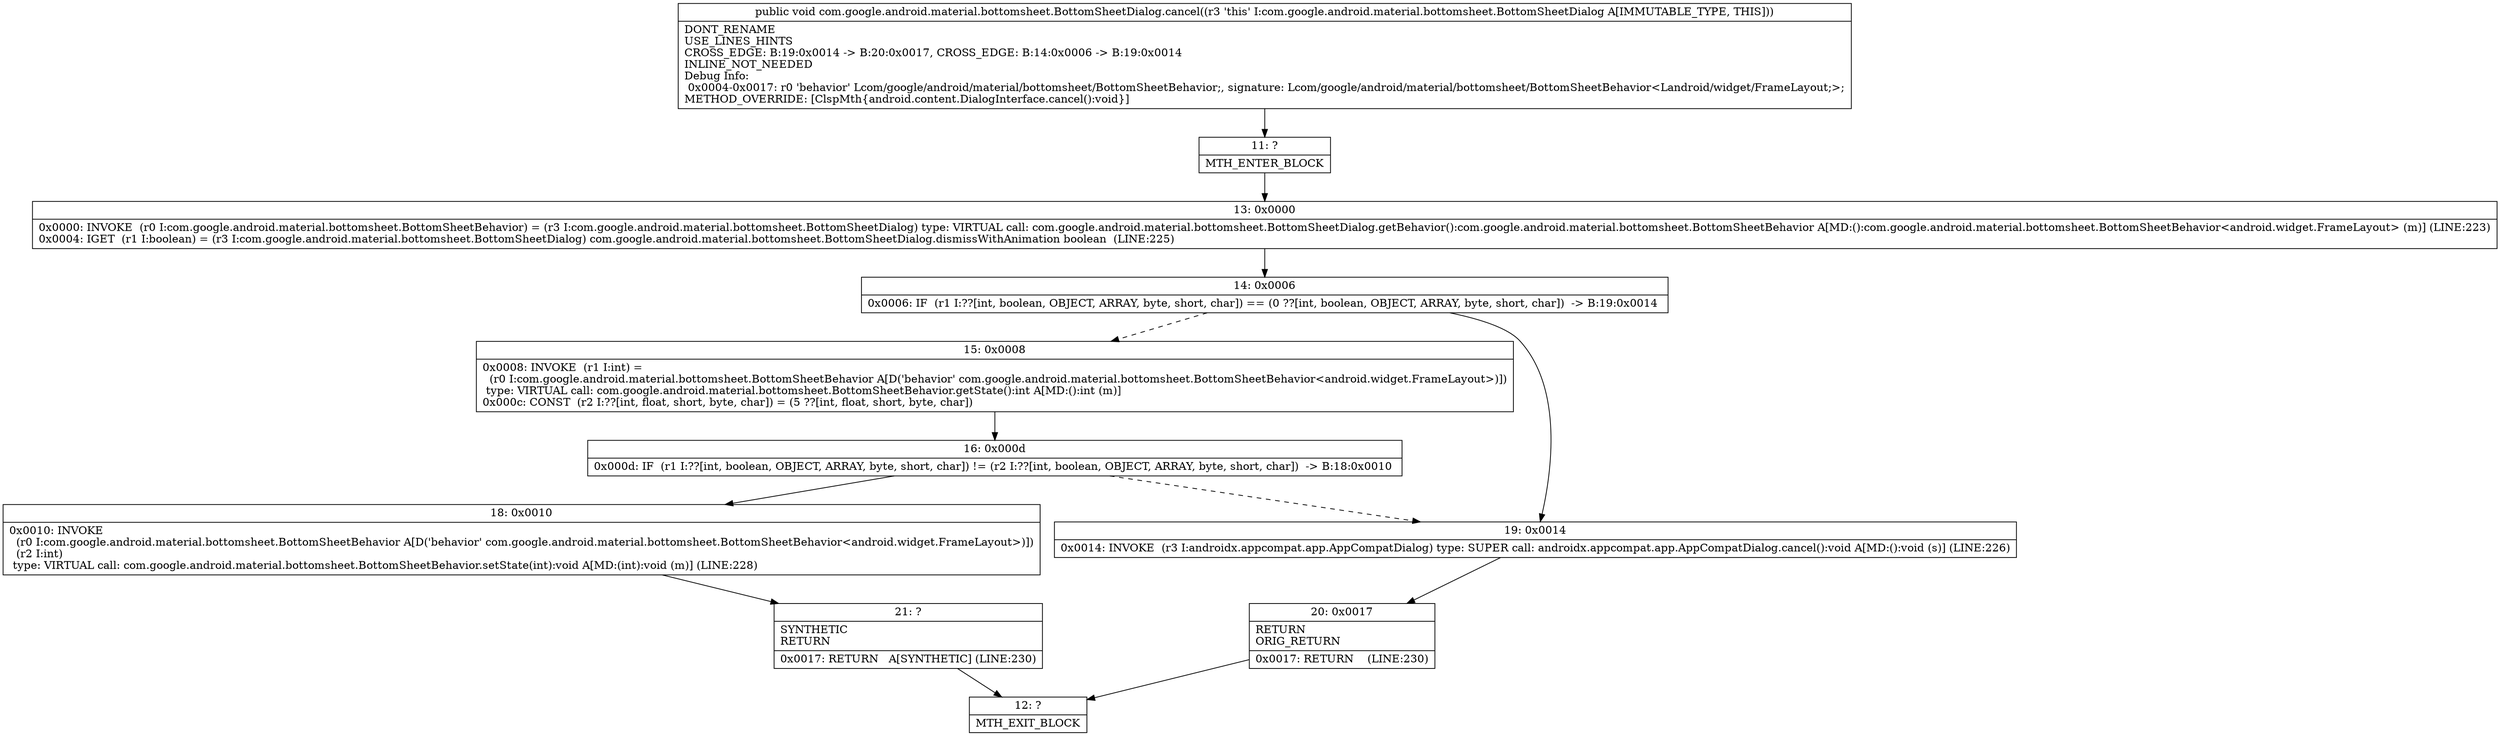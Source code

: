 digraph "CFG forcom.google.android.material.bottomsheet.BottomSheetDialog.cancel()V" {
Node_11 [shape=record,label="{11\:\ ?|MTH_ENTER_BLOCK\l}"];
Node_13 [shape=record,label="{13\:\ 0x0000|0x0000: INVOKE  (r0 I:com.google.android.material.bottomsheet.BottomSheetBehavior) = (r3 I:com.google.android.material.bottomsheet.BottomSheetDialog) type: VIRTUAL call: com.google.android.material.bottomsheet.BottomSheetDialog.getBehavior():com.google.android.material.bottomsheet.BottomSheetBehavior A[MD:():com.google.android.material.bottomsheet.BottomSheetBehavior\<android.widget.FrameLayout\> (m)] (LINE:223)\l0x0004: IGET  (r1 I:boolean) = (r3 I:com.google.android.material.bottomsheet.BottomSheetDialog) com.google.android.material.bottomsheet.BottomSheetDialog.dismissWithAnimation boolean  (LINE:225)\l}"];
Node_14 [shape=record,label="{14\:\ 0x0006|0x0006: IF  (r1 I:??[int, boolean, OBJECT, ARRAY, byte, short, char]) == (0 ??[int, boolean, OBJECT, ARRAY, byte, short, char])  \-\> B:19:0x0014 \l}"];
Node_15 [shape=record,label="{15\:\ 0x0008|0x0008: INVOKE  (r1 I:int) = \l  (r0 I:com.google.android.material.bottomsheet.BottomSheetBehavior A[D('behavior' com.google.android.material.bottomsheet.BottomSheetBehavior\<android.widget.FrameLayout\>)])\l type: VIRTUAL call: com.google.android.material.bottomsheet.BottomSheetBehavior.getState():int A[MD:():int (m)]\l0x000c: CONST  (r2 I:??[int, float, short, byte, char]) = (5 ??[int, float, short, byte, char]) \l}"];
Node_16 [shape=record,label="{16\:\ 0x000d|0x000d: IF  (r1 I:??[int, boolean, OBJECT, ARRAY, byte, short, char]) != (r2 I:??[int, boolean, OBJECT, ARRAY, byte, short, char])  \-\> B:18:0x0010 \l}"];
Node_18 [shape=record,label="{18\:\ 0x0010|0x0010: INVOKE  \l  (r0 I:com.google.android.material.bottomsheet.BottomSheetBehavior A[D('behavior' com.google.android.material.bottomsheet.BottomSheetBehavior\<android.widget.FrameLayout\>)])\l  (r2 I:int)\l type: VIRTUAL call: com.google.android.material.bottomsheet.BottomSheetBehavior.setState(int):void A[MD:(int):void (m)] (LINE:228)\l}"];
Node_21 [shape=record,label="{21\:\ ?|SYNTHETIC\lRETURN\l|0x0017: RETURN   A[SYNTHETIC] (LINE:230)\l}"];
Node_12 [shape=record,label="{12\:\ ?|MTH_EXIT_BLOCK\l}"];
Node_19 [shape=record,label="{19\:\ 0x0014|0x0014: INVOKE  (r3 I:androidx.appcompat.app.AppCompatDialog) type: SUPER call: androidx.appcompat.app.AppCompatDialog.cancel():void A[MD:():void (s)] (LINE:226)\l}"];
Node_20 [shape=record,label="{20\:\ 0x0017|RETURN\lORIG_RETURN\l|0x0017: RETURN    (LINE:230)\l}"];
MethodNode[shape=record,label="{public void com.google.android.material.bottomsheet.BottomSheetDialog.cancel((r3 'this' I:com.google.android.material.bottomsheet.BottomSheetDialog A[IMMUTABLE_TYPE, THIS]))  | DONT_RENAME\lUSE_LINES_HINTS\lCROSS_EDGE: B:19:0x0014 \-\> B:20:0x0017, CROSS_EDGE: B:14:0x0006 \-\> B:19:0x0014\lINLINE_NOT_NEEDED\lDebug Info:\l  0x0004\-0x0017: r0 'behavior' Lcom\/google\/android\/material\/bottomsheet\/BottomSheetBehavior;, signature: Lcom\/google\/android\/material\/bottomsheet\/BottomSheetBehavior\<Landroid\/widget\/FrameLayout;\>;\lMETHOD_OVERRIDE: [ClspMth\{android.content.DialogInterface.cancel():void\}]\l}"];
MethodNode -> Node_11;Node_11 -> Node_13;
Node_13 -> Node_14;
Node_14 -> Node_15[style=dashed];
Node_14 -> Node_19;
Node_15 -> Node_16;
Node_16 -> Node_18;
Node_16 -> Node_19[style=dashed];
Node_18 -> Node_21;
Node_21 -> Node_12;
Node_19 -> Node_20;
Node_20 -> Node_12;
}

